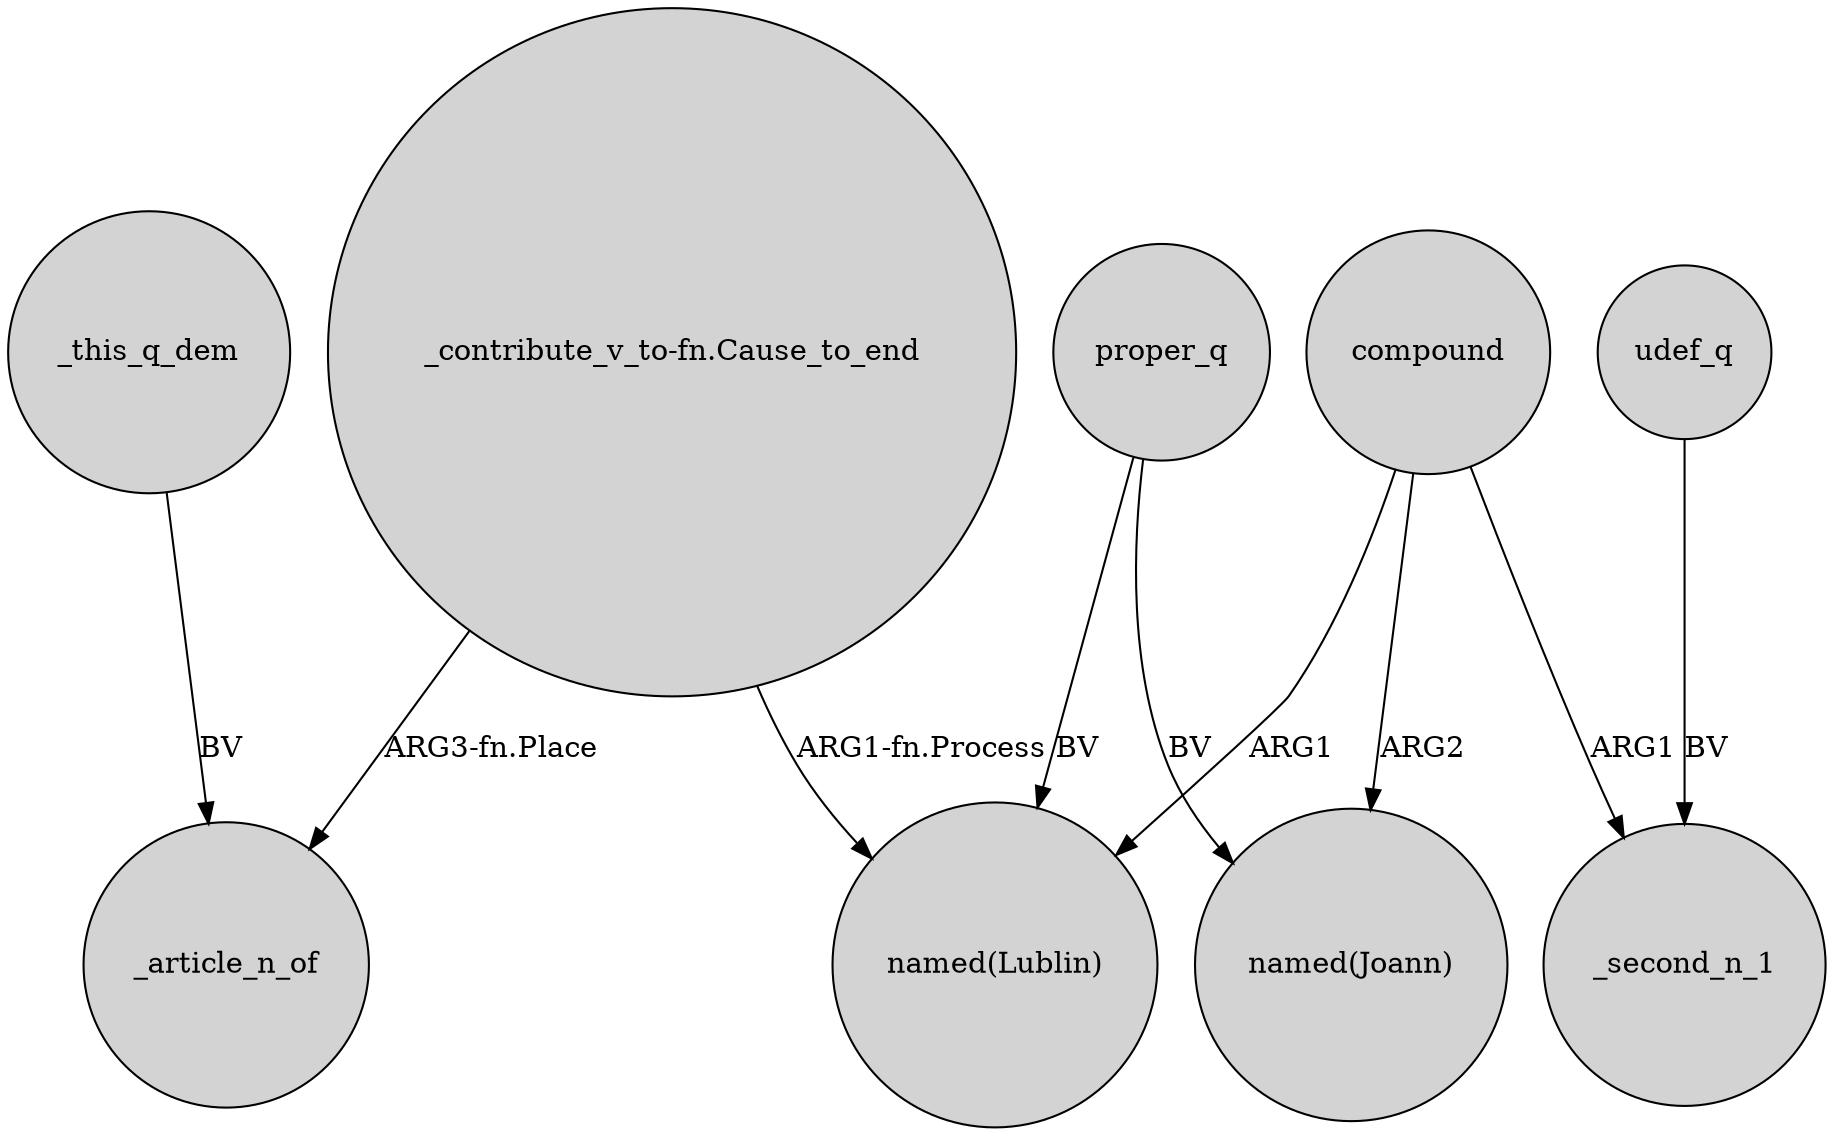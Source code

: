 digraph {
	node [shape=circle style=filled]
	"_contribute_v_to-fn.Cause_to_end" -> "named(Lublin)" [label="ARG1-fn.Process"]
	compound -> "named(Lublin)" [label=ARG1]
	"_contribute_v_to-fn.Cause_to_end" -> _article_n_of [label="ARG3-fn.Place"]
	compound -> "named(Joann)" [label=ARG2]
	proper_q -> "named(Joann)" [label=BV]
	compound -> _second_n_1 [label=ARG1]
	proper_q -> "named(Lublin)" [label=BV]
	udef_q -> _second_n_1 [label=BV]
	_this_q_dem -> _article_n_of [label=BV]
}
